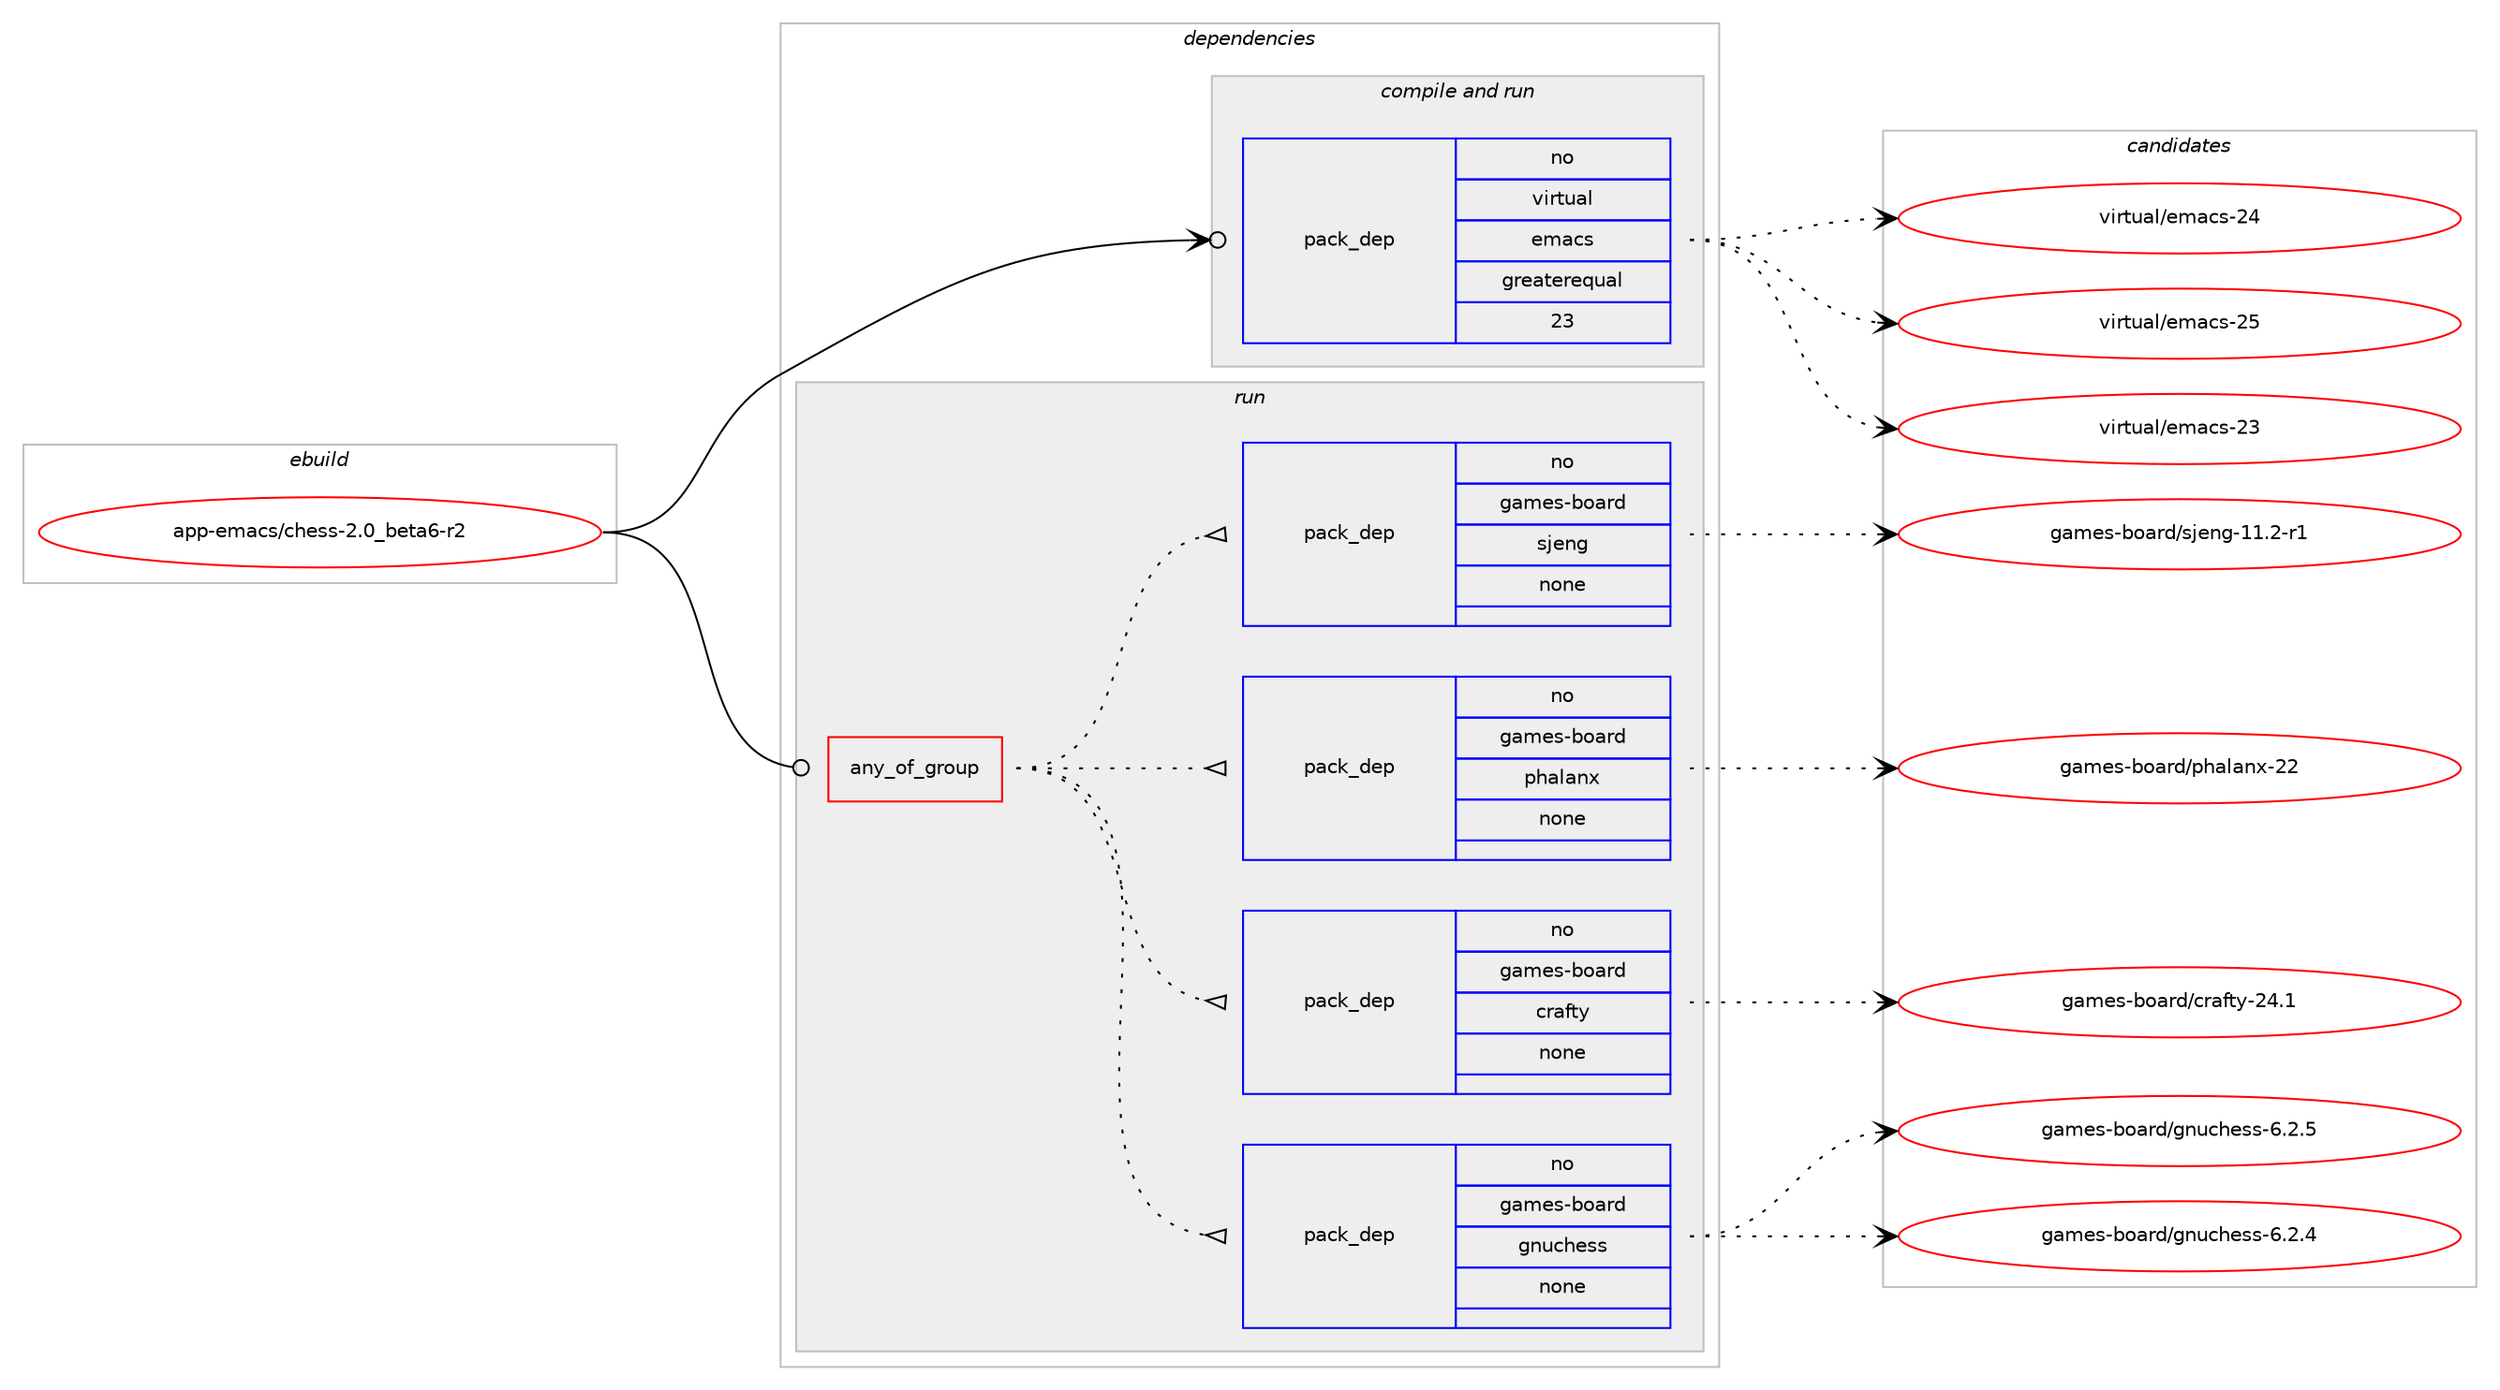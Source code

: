 digraph prolog {

# *************
# Graph options
# *************

newrank=true;
concentrate=true;
compound=true;
graph [rankdir=LR,fontname=Helvetica,fontsize=10,ranksep=1.5];#, ranksep=2.5, nodesep=0.2];
edge  [arrowhead=vee];
node  [fontname=Helvetica,fontsize=10];

# **********
# The ebuild
# **********

subgraph cluster_leftcol {
color=gray;
rank=same;
label=<<i>ebuild</i>>;
id [label="app-emacs/chess-2.0_beta6-r2", color=red, width=4, href="../app-emacs/chess-2.0_beta6-r2.svg"];
}

# ****************
# The dependencies
# ****************

subgraph cluster_midcol {
color=gray;
label=<<i>dependencies</i>>;
subgraph cluster_compile {
fillcolor="#eeeeee";
style=filled;
label=<<i>compile</i>>;
}
subgraph cluster_compileandrun {
fillcolor="#eeeeee";
style=filled;
label=<<i>compile and run</i>>;
subgraph pack14262 {
dependency19569 [label=<<TABLE BORDER="0" CELLBORDER="1" CELLSPACING="0" CELLPADDING="4" WIDTH="220"><TR><TD ROWSPAN="6" CELLPADDING="30">pack_dep</TD></TR><TR><TD WIDTH="110">no</TD></TR><TR><TD>virtual</TD></TR><TR><TD>emacs</TD></TR><TR><TD>greaterequal</TD></TR><TR><TD>23</TD></TR></TABLE>>, shape=none, color=blue];
}
id:e -> dependency19569:w [weight=20,style="solid",arrowhead="odotvee"];
}
subgraph cluster_run {
fillcolor="#eeeeee";
style=filled;
label=<<i>run</i>>;
subgraph any396 {
dependency19570 [label=<<TABLE BORDER="0" CELLBORDER="1" CELLSPACING="0" CELLPADDING="4"><TR><TD CELLPADDING="10">any_of_group</TD></TR></TABLE>>, shape=none, color=red];subgraph pack14263 {
dependency19571 [label=<<TABLE BORDER="0" CELLBORDER="1" CELLSPACING="0" CELLPADDING="4" WIDTH="220"><TR><TD ROWSPAN="6" CELLPADDING="30">pack_dep</TD></TR><TR><TD WIDTH="110">no</TD></TR><TR><TD>games-board</TD></TR><TR><TD>gnuchess</TD></TR><TR><TD>none</TD></TR><TR><TD></TD></TR></TABLE>>, shape=none, color=blue];
}
dependency19570:e -> dependency19571:w [weight=20,style="dotted",arrowhead="oinv"];
subgraph pack14264 {
dependency19572 [label=<<TABLE BORDER="0" CELLBORDER="1" CELLSPACING="0" CELLPADDING="4" WIDTH="220"><TR><TD ROWSPAN="6" CELLPADDING="30">pack_dep</TD></TR><TR><TD WIDTH="110">no</TD></TR><TR><TD>games-board</TD></TR><TR><TD>crafty</TD></TR><TR><TD>none</TD></TR><TR><TD></TD></TR></TABLE>>, shape=none, color=blue];
}
dependency19570:e -> dependency19572:w [weight=20,style="dotted",arrowhead="oinv"];
subgraph pack14265 {
dependency19573 [label=<<TABLE BORDER="0" CELLBORDER="1" CELLSPACING="0" CELLPADDING="4" WIDTH="220"><TR><TD ROWSPAN="6" CELLPADDING="30">pack_dep</TD></TR><TR><TD WIDTH="110">no</TD></TR><TR><TD>games-board</TD></TR><TR><TD>phalanx</TD></TR><TR><TD>none</TD></TR><TR><TD></TD></TR></TABLE>>, shape=none, color=blue];
}
dependency19570:e -> dependency19573:w [weight=20,style="dotted",arrowhead="oinv"];
subgraph pack14266 {
dependency19574 [label=<<TABLE BORDER="0" CELLBORDER="1" CELLSPACING="0" CELLPADDING="4" WIDTH="220"><TR><TD ROWSPAN="6" CELLPADDING="30">pack_dep</TD></TR><TR><TD WIDTH="110">no</TD></TR><TR><TD>games-board</TD></TR><TR><TD>sjeng</TD></TR><TR><TD>none</TD></TR><TR><TD></TD></TR></TABLE>>, shape=none, color=blue];
}
dependency19570:e -> dependency19574:w [weight=20,style="dotted",arrowhead="oinv"];
}
id:e -> dependency19570:w [weight=20,style="solid",arrowhead="odot"];
}
}

# **************
# The candidates
# **************

subgraph cluster_choices {
rank=same;
color=gray;
label=<<i>candidates</i>>;

subgraph choice14262 {
color=black;
nodesep=1;
choice11810511411611797108471011099799115455051 [label="virtual/emacs-23", color=red, width=4,href="../virtual/emacs-23.svg"];
choice11810511411611797108471011099799115455052 [label="virtual/emacs-24", color=red, width=4,href="../virtual/emacs-24.svg"];
choice11810511411611797108471011099799115455053 [label="virtual/emacs-25", color=red, width=4,href="../virtual/emacs-25.svg"];
dependency19569:e -> choice11810511411611797108471011099799115455051:w [style=dotted,weight="100"];
dependency19569:e -> choice11810511411611797108471011099799115455052:w [style=dotted,weight="100"];
dependency19569:e -> choice11810511411611797108471011099799115455053:w [style=dotted,weight="100"];
}
subgraph choice14263 {
color=black;
nodesep=1;
choice103971091011154598111971141004710311011799104101115115455446504652 [label="games-board/gnuchess-6.2.4", color=red, width=4,href="../games-board/gnuchess-6.2.4.svg"];
choice103971091011154598111971141004710311011799104101115115455446504653 [label="games-board/gnuchess-6.2.5", color=red, width=4,href="../games-board/gnuchess-6.2.5.svg"];
dependency19571:e -> choice103971091011154598111971141004710311011799104101115115455446504652:w [style=dotted,weight="100"];
dependency19571:e -> choice103971091011154598111971141004710311011799104101115115455446504653:w [style=dotted,weight="100"];
}
subgraph choice14264 {
color=black;
nodesep=1;
choice103971091011154598111971141004799114971021161214550524649 [label="games-board/crafty-24.1", color=red, width=4,href="../games-board/crafty-24.1.svg"];
dependency19572:e -> choice103971091011154598111971141004799114971021161214550524649:w [style=dotted,weight="100"];
}
subgraph choice14265 {
color=black;
nodesep=1;
choice10397109101115459811197114100471121049710897110120455050 [label="games-board/phalanx-22", color=red, width=4,href="../games-board/phalanx-22.svg"];
dependency19573:e -> choice10397109101115459811197114100471121049710897110120455050:w [style=dotted,weight="100"];
}
subgraph choice14266 {
color=black;
nodesep=1;
choice103971091011154598111971141004711510610111010345494946504511449 [label="games-board/sjeng-11.2-r1", color=red, width=4,href="../games-board/sjeng-11.2-r1.svg"];
dependency19574:e -> choice103971091011154598111971141004711510610111010345494946504511449:w [style=dotted,weight="100"];
}
}

}
